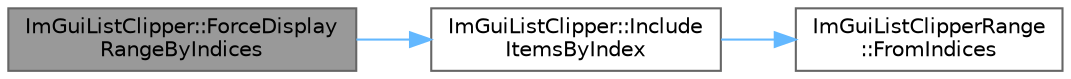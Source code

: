 digraph "ImGuiListClipper::ForceDisplayRangeByIndices"
{
 // LATEX_PDF_SIZE
  bgcolor="transparent";
  edge [fontname=Helvetica,fontsize=10,labelfontname=Helvetica,labelfontsize=10];
  node [fontname=Helvetica,fontsize=10,shape=box,height=0.2,width=0.4];
  rankdir="LR";
  Node1 [id="Node000001",label="ImGuiListClipper::ForceDisplay\lRangeByIndices",height=0.2,width=0.4,color="gray40", fillcolor="grey60", style="filled", fontcolor="black",tooltip=" "];
  Node1 -> Node2 [id="edge1_Node000001_Node000002",color="steelblue1",style="solid",tooltip=" "];
  Node2 [id="Node000002",label="ImGuiListClipper::Include\lItemsByIndex",height=0.2,width=0.4,color="grey40", fillcolor="white", style="filled",URL="$struct_im_gui_list_clipper.html#a7bf69e01d7de8ecf459ba6c697dc932b",tooltip=" "];
  Node2 -> Node3 [id="edge2_Node000002_Node000003",color="steelblue1",style="solid",tooltip=" "];
  Node3 [id="Node000003",label="ImGuiListClipperRange\l::FromIndices",height=0.2,width=0.4,color="grey40", fillcolor="white", style="filled",URL="$struct_im_gui_list_clipper_range.html#ae04d9b8993b4fafcbf416fbaeed316b1",tooltip=" "];
}
